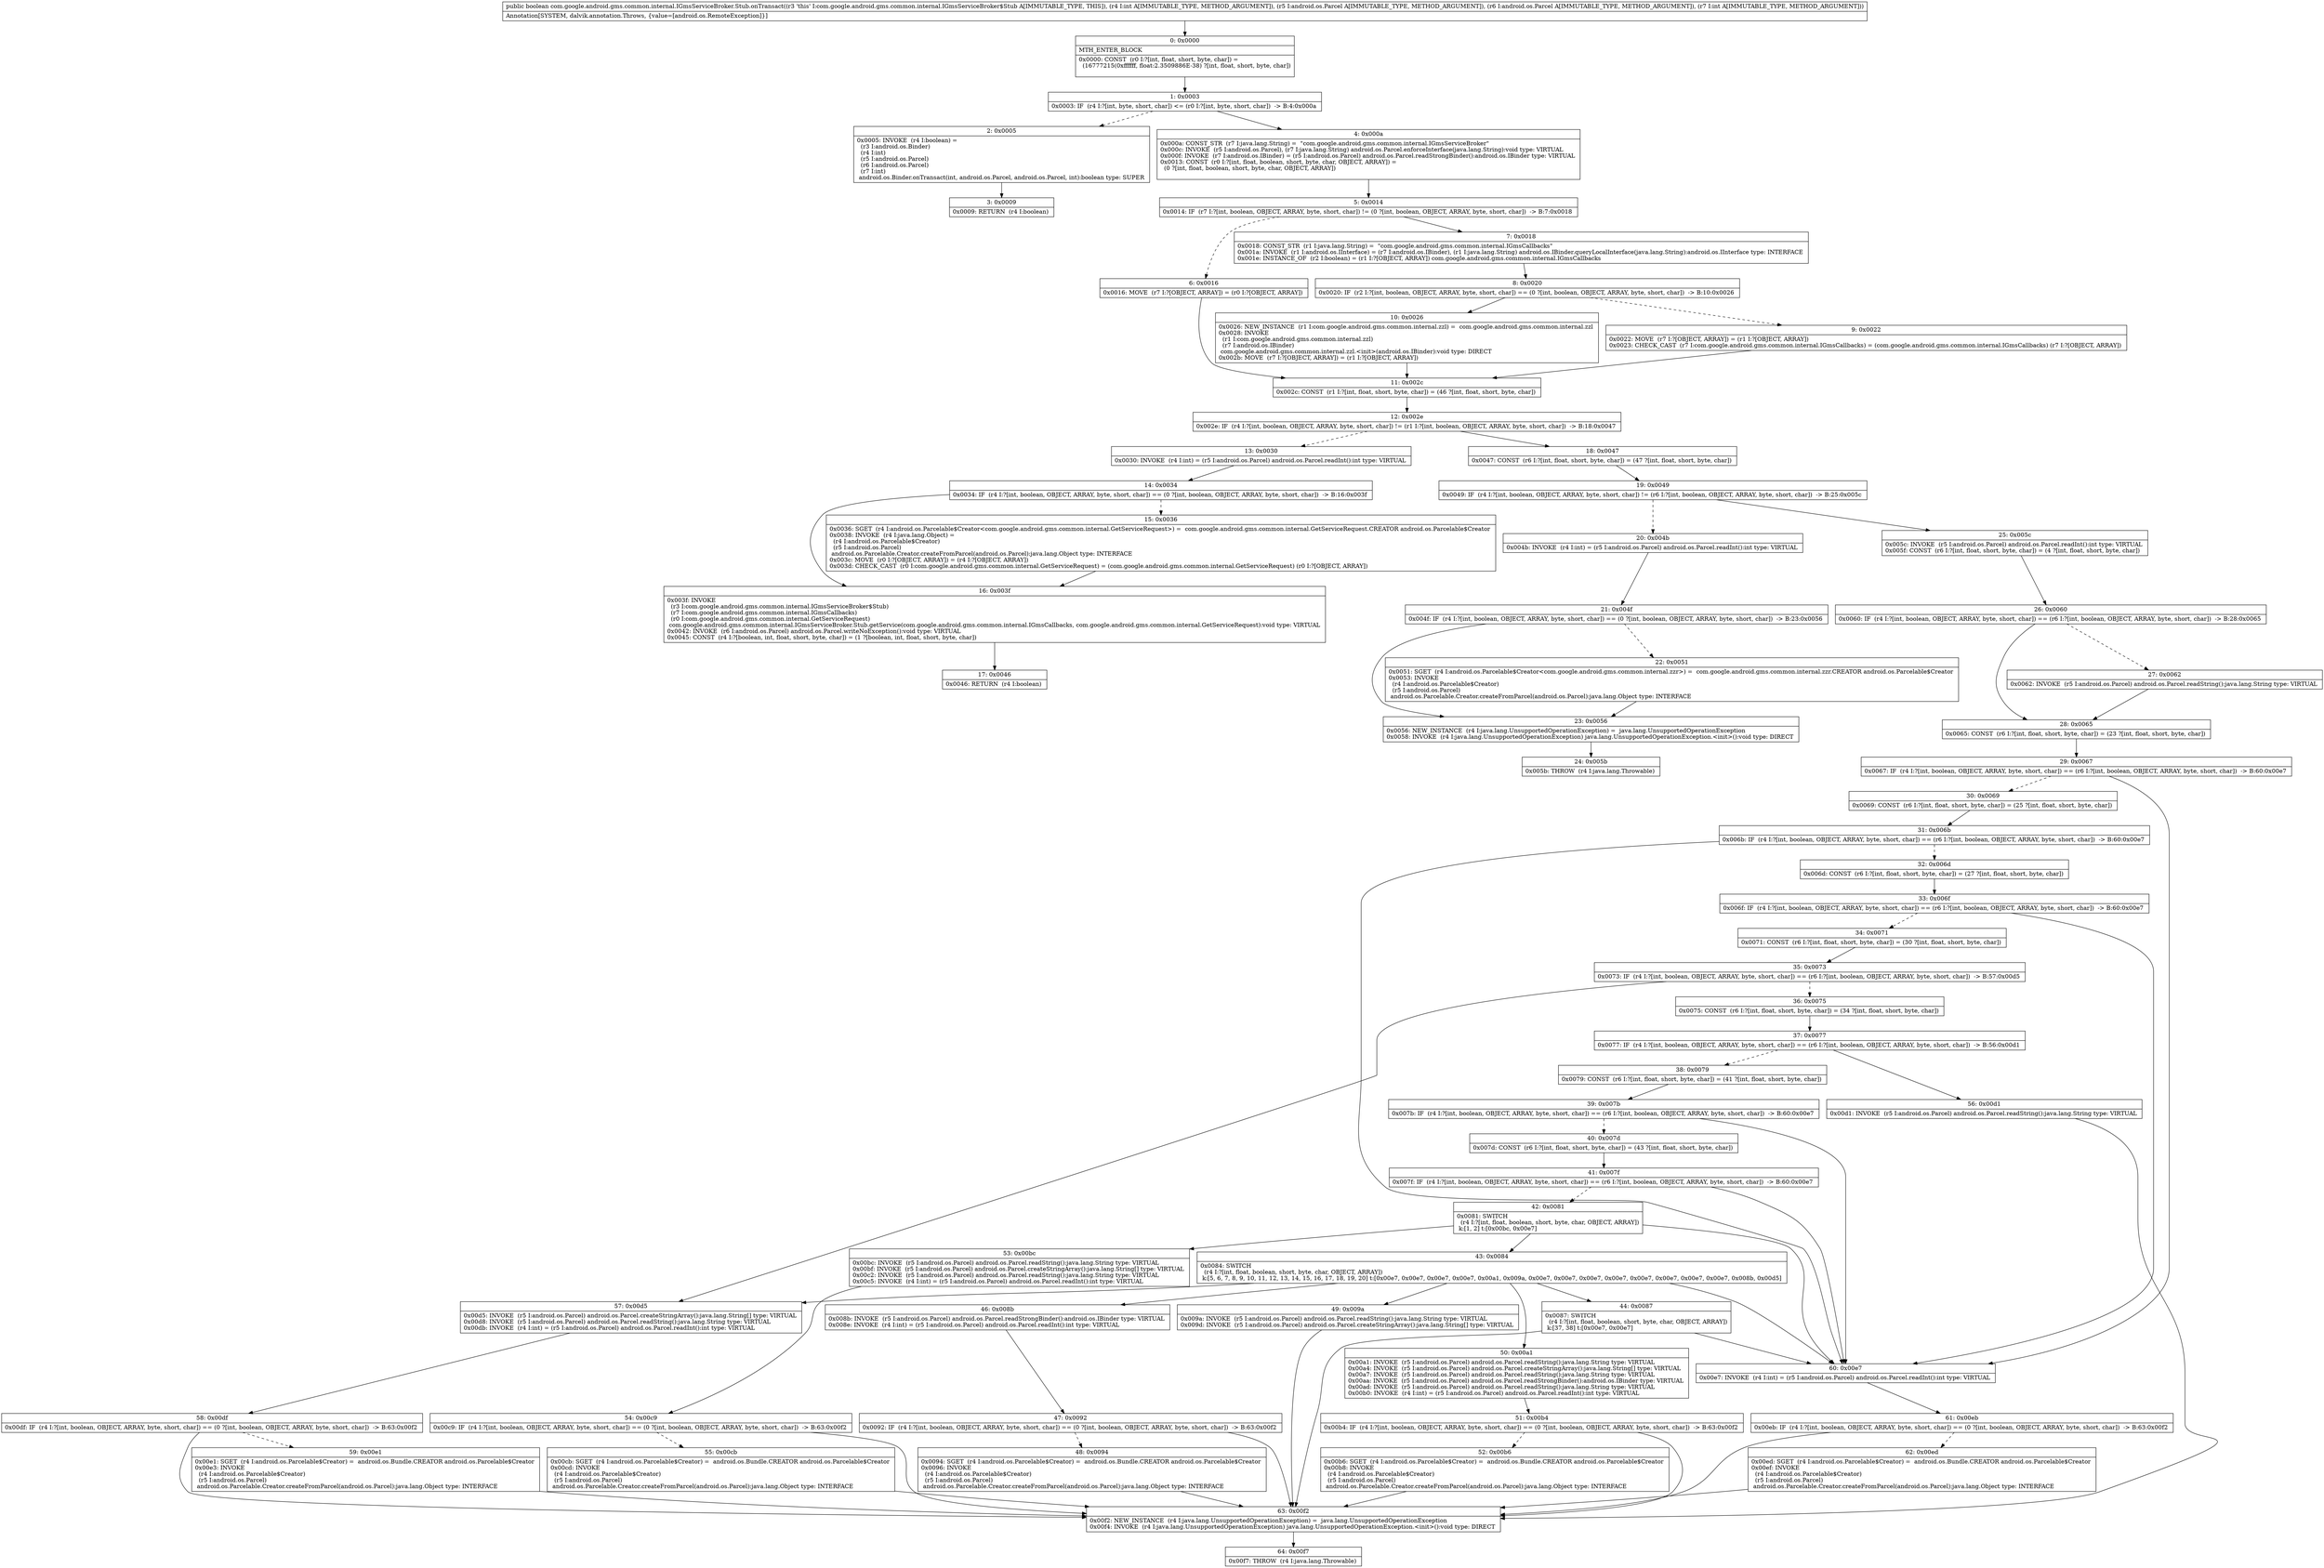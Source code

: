 digraph "CFG forcom.google.android.gms.common.internal.IGmsServiceBroker.Stub.onTransact(ILandroid\/os\/Parcel;Landroid\/os\/Parcel;I)Z" {
Node_0 [shape=record,label="{0\:\ 0x0000|MTH_ENTER_BLOCK\l|0x0000: CONST  (r0 I:?[int, float, short, byte, char]) = \l  (16777215(0xffffff, float:2.3509886E\-38) ?[int, float, short, byte, char])\l \l}"];
Node_1 [shape=record,label="{1\:\ 0x0003|0x0003: IF  (r4 I:?[int, byte, short, char]) \<= (r0 I:?[int, byte, short, char])  \-\> B:4:0x000a \l}"];
Node_2 [shape=record,label="{2\:\ 0x0005|0x0005: INVOKE  (r4 I:boolean) = \l  (r3 I:android.os.Binder)\l  (r4 I:int)\l  (r5 I:android.os.Parcel)\l  (r6 I:android.os.Parcel)\l  (r7 I:int)\l android.os.Binder.onTransact(int, android.os.Parcel, android.os.Parcel, int):boolean type: SUPER \l}"];
Node_3 [shape=record,label="{3\:\ 0x0009|0x0009: RETURN  (r4 I:boolean) \l}"];
Node_4 [shape=record,label="{4\:\ 0x000a|0x000a: CONST_STR  (r7 I:java.lang.String) =  \"com.google.android.gms.common.internal.IGmsServiceBroker\" \l0x000c: INVOKE  (r5 I:android.os.Parcel), (r7 I:java.lang.String) android.os.Parcel.enforceInterface(java.lang.String):void type: VIRTUAL \l0x000f: INVOKE  (r7 I:android.os.IBinder) = (r5 I:android.os.Parcel) android.os.Parcel.readStrongBinder():android.os.IBinder type: VIRTUAL \l0x0013: CONST  (r0 I:?[int, float, boolean, short, byte, char, OBJECT, ARRAY]) = \l  (0 ?[int, float, boolean, short, byte, char, OBJECT, ARRAY])\l \l}"];
Node_5 [shape=record,label="{5\:\ 0x0014|0x0014: IF  (r7 I:?[int, boolean, OBJECT, ARRAY, byte, short, char]) != (0 ?[int, boolean, OBJECT, ARRAY, byte, short, char])  \-\> B:7:0x0018 \l}"];
Node_6 [shape=record,label="{6\:\ 0x0016|0x0016: MOVE  (r7 I:?[OBJECT, ARRAY]) = (r0 I:?[OBJECT, ARRAY]) \l}"];
Node_7 [shape=record,label="{7\:\ 0x0018|0x0018: CONST_STR  (r1 I:java.lang.String) =  \"com.google.android.gms.common.internal.IGmsCallbacks\" \l0x001a: INVOKE  (r1 I:android.os.IInterface) = (r7 I:android.os.IBinder), (r1 I:java.lang.String) android.os.IBinder.queryLocalInterface(java.lang.String):android.os.IInterface type: INTERFACE \l0x001e: INSTANCE_OF  (r2 I:boolean) = (r1 I:?[OBJECT, ARRAY]) com.google.android.gms.common.internal.IGmsCallbacks \l}"];
Node_8 [shape=record,label="{8\:\ 0x0020|0x0020: IF  (r2 I:?[int, boolean, OBJECT, ARRAY, byte, short, char]) == (0 ?[int, boolean, OBJECT, ARRAY, byte, short, char])  \-\> B:10:0x0026 \l}"];
Node_9 [shape=record,label="{9\:\ 0x0022|0x0022: MOVE  (r7 I:?[OBJECT, ARRAY]) = (r1 I:?[OBJECT, ARRAY]) \l0x0023: CHECK_CAST  (r7 I:com.google.android.gms.common.internal.IGmsCallbacks) = (com.google.android.gms.common.internal.IGmsCallbacks) (r7 I:?[OBJECT, ARRAY]) \l}"];
Node_10 [shape=record,label="{10\:\ 0x0026|0x0026: NEW_INSTANCE  (r1 I:com.google.android.gms.common.internal.zzl) =  com.google.android.gms.common.internal.zzl \l0x0028: INVOKE  \l  (r1 I:com.google.android.gms.common.internal.zzl)\l  (r7 I:android.os.IBinder)\l com.google.android.gms.common.internal.zzl.\<init\>(android.os.IBinder):void type: DIRECT \l0x002b: MOVE  (r7 I:?[OBJECT, ARRAY]) = (r1 I:?[OBJECT, ARRAY]) \l}"];
Node_11 [shape=record,label="{11\:\ 0x002c|0x002c: CONST  (r1 I:?[int, float, short, byte, char]) = (46 ?[int, float, short, byte, char]) \l}"];
Node_12 [shape=record,label="{12\:\ 0x002e|0x002e: IF  (r4 I:?[int, boolean, OBJECT, ARRAY, byte, short, char]) != (r1 I:?[int, boolean, OBJECT, ARRAY, byte, short, char])  \-\> B:18:0x0047 \l}"];
Node_13 [shape=record,label="{13\:\ 0x0030|0x0030: INVOKE  (r4 I:int) = (r5 I:android.os.Parcel) android.os.Parcel.readInt():int type: VIRTUAL \l}"];
Node_14 [shape=record,label="{14\:\ 0x0034|0x0034: IF  (r4 I:?[int, boolean, OBJECT, ARRAY, byte, short, char]) == (0 ?[int, boolean, OBJECT, ARRAY, byte, short, char])  \-\> B:16:0x003f \l}"];
Node_15 [shape=record,label="{15\:\ 0x0036|0x0036: SGET  (r4 I:android.os.Parcelable$Creator\<com.google.android.gms.common.internal.GetServiceRequest\>) =  com.google.android.gms.common.internal.GetServiceRequest.CREATOR android.os.Parcelable$Creator \l0x0038: INVOKE  (r4 I:java.lang.Object) = \l  (r4 I:android.os.Parcelable$Creator)\l  (r5 I:android.os.Parcel)\l android.os.Parcelable.Creator.createFromParcel(android.os.Parcel):java.lang.Object type: INTERFACE \l0x003c: MOVE  (r0 I:?[OBJECT, ARRAY]) = (r4 I:?[OBJECT, ARRAY]) \l0x003d: CHECK_CAST  (r0 I:com.google.android.gms.common.internal.GetServiceRequest) = (com.google.android.gms.common.internal.GetServiceRequest) (r0 I:?[OBJECT, ARRAY]) \l}"];
Node_16 [shape=record,label="{16\:\ 0x003f|0x003f: INVOKE  \l  (r3 I:com.google.android.gms.common.internal.IGmsServiceBroker$Stub)\l  (r7 I:com.google.android.gms.common.internal.IGmsCallbacks)\l  (r0 I:com.google.android.gms.common.internal.GetServiceRequest)\l com.google.android.gms.common.internal.IGmsServiceBroker.Stub.getService(com.google.android.gms.common.internal.IGmsCallbacks, com.google.android.gms.common.internal.GetServiceRequest):void type: VIRTUAL \l0x0042: INVOKE  (r6 I:android.os.Parcel) android.os.Parcel.writeNoException():void type: VIRTUAL \l0x0045: CONST  (r4 I:?[boolean, int, float, short, byte, char]) = (1 ?[boolean, int, float, short, byte, char]) \l}"];
Node_17 [shape=record,label="{17\:\ 0x0046|0x0046: RETURN  (r4 I:boolean) \l}"];
Node_18 [shape=record,label="{18\:\ 0x0047|0x0047: CONST  (r6 I:?[int, float, short, byte, char]) = (47 ?[int, float, short, byte, char]) \l}"];
Node_19 [shape=record,label="{19\:\ 0x0049|0x0049: IF  (r4 I:?[int, boolean, OBJECT, ARRAY, byte, short, char]) != (r6 I:?[int, boolean, OBJECT, ARRAY, byte, short, char])  \-\> B:25:0x005c \l}"];
Node_20 [shape=record,label="{20\:\ 0x004b|0x004b: INVOKE  (r4 I:int) = (r5 I:android.os.Parcel) android.os.Parcel.readInt():int type: VIRTUAL \l}"];
Node_21 [shape=record,label="{21\:\ 0x004f|0x004f: IF  (r4 I:?[int, boolean, OBJECT, ARRAY, byte, short, char]) == (0 ?[int, boolean, OBJECT, ARRAY, byte, short, char])  \-\> B:23:0x0056 \l}"];
Node_22 [shape=record,label="{22\:\ 0x0051|0x0051: SGET  (r4 I:android.os.Parcelable$Creator\<com.google.android.gms.common.internal.zzr\>) =  com.google.android.gms.common.internal.zzr.CREATOR android.os.Parcelable$Creator \l0x0053: INVOKE  \l  (r4 I:android.os.Parcelable$Creator)\l  (r5 I:android.os.Parcel)\l android.os.Parcelable.Creator.createFromParcel(android.os.Parcel):java.lang.Object type: INTERFACE \l}"];
Node_23 [shape=record,label="{23\:\ 0x0056|0x0056: NEW_INSTANCE  (r4 I:java.lang.UnsupportedOperationException) =  java.lang.UnsupportedOperationException \l0x0058: INVOKE  (r4 I:java.lang.UnsupportedOperationException) java.lang.UnsupportedOperationException.\<init\>():void type: DIRECT \l}"];
Node_24 [shape=record,label="{24\:\ 0x005b|0x005b: THROW  (r4 I:java.lang.Throwable) \l}"];
Node_25 [shape=record,label="{25\:\ 0x005c|0x005c: INVOKE  (r5 I:android.os.Parcel) android.os.Parcel.readInt():int type: VIRTUAL \l0x005f: CONST  (r6 I:?[int, float, short, byte, char]) = (4 ?[int, float, short, byte, char]) \l}"];
Node_26 [shape=record,label="{26\:\ 0x0060|0x0060: IF  (r4 I:?[int, boolean, OBJECT, ARRAY, byte, short, char]) == (r6 I:?[int, boolean, OBJECT, ARRAY, byte, short, char])  \-\> B:28:0x0065 \l}"];
Node_27 [shape=record,label="{27\:\ 0x0062|0x0062: INVOKE  (r5 I:android.os.Parcel) android.os.Parcel.readString():java.lang.String type: VIRTUAL \l}"];
Node_28 [shape=record,label="{28\:\ 0x0065|0x0065: CONST  (r6 I:?[int, float, short, byte, char]) = (23 ?[int, float, short, byte, char]) \l}"];
Node_29 [shape=record,label="{29\:\ 0x0067|0x0067: IF  (r4 I:?[int, boolean, OBJECT, ARRAY, byte, short, char]) == (r6 I:?[int, boolean, OBJECT, ARRAY, byte, short, char])  \-\> B:60:0x00e7 \l}"];
Node_30 [shape=record,label="{30\:\ 0x0069|0x0069: CONST  (r6 I:?[int, float, short, byte, char]) = (25 ?[int, float, short, byte, char]) \l}"];
Node_31 [shape=record,label="{31\:\ 0x006b|0x006b: IF  (r4 I:?[int, boolean, OBJECT, ARRAY, byte, short, char]) == (r6 I:?[int, boolean, OBJECT, ARRAY, byte, short, char])  \-\> B:60:0x00e7 \l}"];
Node_32 [shape=record,label="{32\:\ 0x006d|0x006d: CONST  (r6 I:?[int, float, short, byte, char]) = (27 ?[int, float, short, byte, char]) \l}"];
Node_33 [shape=record,label="{33\:\ 0x006f|0x006f: IF  (r4 I:?[int, boolean, OBJECT, ARRAY, byte, short, char]) == (r6 I:?[int, boolean, OBJECT, ARRAY, byte, short, char])  \-\> B:60:0x00e7 \l}"];
Node_34 [shape=record,label="{34\:\ 0x0071|0x0071: CONST  (r6 I:?[int, float, short, byte, char]) = (30 ?[int, float, short, byte, char]) \l}"];
Node_35 [shape=record,label="{35\:\ 0x0073|0x0073: IF  (r4 I:?[int, boolean, OBJECT, ARRAY, byte, short, char]) == (r6 I:?[int, boolean, OBJECT, ARRAY, byte, short, char])  \-\> B:57:0x00d5 \l}"];
Node_36 [shape=record,label="{36\:\ 0x0075|0x0075: CONST  (r6 I:?[int, float, short, byte, char]) = (34 ?[int, float, short, byte, char]) \l}"];
Node_37 [shape=record,label="{37\:\ 0x0077|0x0077: IF  (r4 I:?[int, boolean, OBJECT, ARRAY, byte, short, char]) == (r6 I:?[int, boolean, OBJECT, ARRAY, byte, short, char])  \-\> B:56:0x00d1 \l}"];
Node_38 [shape=record,label="{38\:\ 0x0079|0x0079: CONST  (r6 I:?[int, float, short, byte, char]) = (41 ?[int, float, short, byte, char]) \l}"];
Node_39 [shape=record,label="{39\:\ 0x007b|0x007b: IF  (r4 I:?[int, boolean, OBJECT, ARRAY, byte, short, char]) == (r6 I:?[int, boolean, OBJECT, ARRAY, byte, short, char])  \-\> B:60:0x00e7 \l}"];
Node_40 [shape=record,label="{40\:\ 0x007d|0x007d: CONST  (r6 I:?[int, float, short, byte, char]) = (43 ?[int, float, short, byte, char]) \l}"];
Node_41 [shape=record,label="{41\:\ 0x007f|0x007f: IF  (r4 I:?[int, boolean, OBJECT, ARRAY, byte, short, char]) == (r6 I:?[int, boolean, OBJECT, ARRAY, byte, short, char])  \-\> B:60:0x00e7 \l}"];
Node_42 [shape=record,label="{42\:\ 0x0081|0x0081: SWITCH  \l  (r4 I:?[int, float, boolean, short, byte, char, OBJECT, ARRAY])\l k:[1, 2] t:[0x00bc, 0x00e7] \l}"];
Node_43 [shape=record,label="{43\:\ 0x0084|0x0084: SWITCH  \l  (r4 I:?[int, float, boolean, short, byte, char, OBJECT, ARRAY])\l k:[5, 6, 7, 8, 9, 10, 11, 12, 13, 14, 15, 16, 17, 18, 19, 20] t:[0x00e7, 0x00e7, 0x00e7, 0x00e7, 0x00a1, 0x009a, 0x00e7, 0x00e7, 0x00e7, 0x00e7, 0x00e7, 0x00e7, 0x00e7, 0x00e7, 0x008b, 0x00d5] \l}"];
Node_44 [shape=record,label="{44\:\ 0x0087|0x0087: SWITCH  \l  (r4 I:?[int, float, boolean, short, byte, char, OBJECT, ARRAY])\l k:[37, 38] t:[0x00e7, 0x00e7] \l}"];
Node_46 [shape=record,label="{46\:\ 0x008b|0x008b: INVOKE  (r5 I:android.os.Parcel) android.os.Parcel.readStrongBinder():android.os.IBinder type: VIRTUAL \l0x008e: INVOKE  (r4 I:int) = (r5 I:android.os.Parcel) android.os.Parcel.readInt():int type: VIRTUAL \l}"];
Node_47 [shape=record,label="{47\:\ 0x0092|0x0092: IF  (r4 I:?[int, boolean, OBJECT, ARRAY, byte, short, char]) == (0 ?[int, boolean, OBJECT, ARRAY, byte, short, char])  \-\> B:63:0x00f2 \l}"];
Node_48 [shape=record,label="{48\:\ 0x0094|0x0094: SGET  (r4 I:android.os.Parcelable$Creator) =  android.os.Bundle.CREATOR android.os.Parcelable$Creator \l0x0096: INVOKE  \l  (r4 I:android.os.Parcelable$Creator)\l  (r5 I:android.os.Parcel)\l android.os.Parcelable.Creator.createFromParcel(android.os.Parcel):java.lang.Object type: INTERFACE \l}"];
Node_49 [shape=record,label="{49\:\ 0x009a|0x009a: INVOKE  (r5 I:android.os.Parcel) android.os.Parcel.readString():java.lang.String type: VIRTUAL \l0x009d: INVOKE  (r5 I:android.os.Parcel) android.os.Parcel.createStringArray():java.lang.String[] type: VIRTUAL \l}"];
Node_50 [shape=record,label="{50\:\ 0x00a1|0x00a1: INVOKE  (r5 I:android.os.Parcel) android.os.Parcel.readString():java.lang.String type: VIRTUAL \l0x00a4: INVOKE  (r5 I:android.os.Parcel) android.os.Parcel.createStringArray():java.lang.String[] type: VIRTUAL \l0x00a7: INVOKE  (r5 I:android.os.Parcel) android.os.Parcel.readString():java.lang.String type: VIRTUAL \l0x00aa: INVOKE  (r5 I:android.os.Parcel) android.os.Parcel.readStrongBinder():android.os.IBinder type: VIRTUAL \l0x00ad: INVOKE  (r5 I:android.os.Parcel) android.os.Parcel.readString():java.lang.String type: VIRTUAL \l0x00b0: INVOKE  (r4 I:int) = (r5 I:android.os.Parcel) android.os.Parcel.readInt():int type: VIRTUAL \l}"];
Node_51 [shape=record,label="{51\:\ 0x00b4|0x00b4: IF  (r4 I:?[int, boolean, OBJECT, ARRAY, byte, short, char]) == (0 ?[int, boolean, OBJECT, ARRAY, byte, short, char])  \-\> B:63:0x00f2 \l}"];
Node_52 [shape=record,label="{52\:\ 0x00b6|0x00b6: SGET  (r4 I:android.os.Parcelable$Creator) =  android.os.Bundle.CREATOR android.os.Parcelable$Creator \l0x00b8: INVOKE  \l  (r4 I:android.os.Parcelable$Creator)\l  (r5 I:android.os.Parcel)\l android.os.Parcelable.Creator.createFromParcel(android.os.Parcel):java.lang.Object type: INTERFACE \l}"];
Node_53 [shape=record,label="{53\:\ 0x00bc|0x00bc: INVOKE  (r5 I:android.os.Parcel) android.os.Parcel.readString():java.lang.String type: VIRTUAL \l0x00bf: INVOKE  (r5 I:android.os.Parcel) android.os.Parcel.createStringArray():java.lang.String[] type: VIRTUAL \l0x00c2: INVOKE  (r5 I:android.os.Parcel) android.os.Parcel.readString():java.lang.String type: VIRTUAL \l0x00c5: INVOKE  (r4 I:int) = (r5 I:android.os.Parcel) android.os.Parcel.readInt():int type: VIRTUAL \l}"];
Node_54 [shape=record,label="{54\:\ 0x00c9|0x00c9: IF  (r4 I:?[int, boolean, OBJECT, ARRAY, byte, short, char]) == (0 ?[int, boolean, OBJECT, ARRAY, byte, short, char])  \-\> B:63:0x00f2 \l}"];
Node_55 [shape=record,label="{55\:\ 0x00cb|0x00cb: SGET  (r4 I:android.os.Parcelable$Creator) =  android.os.Bundle.CREATOR android.os.Parcelable$Creator \l0x00cd: INVOKE  \l  (r4 I:android.os.Parcelable$Creator)\l  (r5 I:android.os.Parcel)\l android.os.Parcelable.Creator.createFromParcel(android.os.Parcel):java.lang.Object type: INTERFACE \l}"];
Node_56 [shape=record,label="{56\:\ 0x00d1|0x00d1: INVOKE  (r5 I:android.os.Parcel) android.os.Parcel.readString():java.lang.String type: VIRTUAL \l}"];
Node_57 [shape=record,label="{57\:\ 0x00d5|0x00d5: INVOKE  (r5 I:android.os.Parcel) android.os.Parcel.createStringArray():java.lang.String[] type: VIRTUAL \l0x00d8: INVOKE  (r5 I:android.os.Parcel) android.os.Parcel.readString():java.lang.String type: VIRTUAL \l0x00db: INVOKE  (r4 I:int) = (r5 I:android.os.Parcel) android.os.Parcel.readInt():int type: VIRTUAL \l}"];
Node_58 [shape=record,label="{58\:\ 0x00df|0x00df: IF  (r4 I:?[int, boolean, OBJECT, ARRAY, byte, short, char]) == (0 ?[int, boolean, OBJECT, ARRAY, byte, short, char])  \-\> B:63:0x00f2 \l}"];
Node_59 [shape=record,label="{59\:\ 0x00e1|0x00e1: SGET  (r4 I:android.os.Parcelable$Creator) =  android.os.Bundle.CREATOR android.os.Parcelable$Creator \l0x00e3: INVOKE  \l  (r4 I:android.os.Parcelable$Creator)\l  (r5 I:android.os.Parcel)\l android.os.Parcelable.Creator.createFromParcel(android.os.Parcel):java.lang.Object type: INTERFACE \l}"];
Node_60 [shape=record,label="{60\:\ 0x00e7|0x00e7: INVOKE  (r4 I:int) = (r5 I:android.os.Parcel) android.os.Parcel.readInt():int type: VIRTUAL \l}"];
Node_61 [shape=record,label="{61\:\ 0x00eb|0x00eb: IF  (r4 I:?[int, boolean, OBJECT, ARRAY, byte, short, char]) == (0 ?[int, boolean, OBJECT, ARRAY, byte, short, char])  \-\> B:63:0x00f2 \l}"];
Node_62 [shape=record,label="{62\:\ 0x00ed|0x00ed: SGET  (r4 I:android.os.Parcelable$Creator) =  android.os.Bundle.CREATOR android.os.Parcelable$Creator \l0x00ef: INVOKE  \l  (r4 I:android.os.Parcelable$Creator)\l  (r5 I:android.os.Parcel)\l android.os.Parcelable.Creator.createFromParcel(android.os.Parcel):java.lang.Object type: INTERFACE \l}"];
Node_63 [shape=record,label="{63\:\ 0x00f2|0x00f2: NEW_INSTANCE  (r4 I:java.lang.UnsupportedOperationException) =  java.lang.UnsupportedOperationException \l0x00f4: INVOKE  (r4 I:java.lang.UnsupportedOperationException) java.lang.UnsupportedOperationException.\<init\>():void type: DIRECT \l}"];
Node_64 [shape=record,label="{64\:\ 0x00f7|0x00f7: THROW  (r4 I:java.lang.Throwable) \l}"];
MethodNode[shape=record,label="{public boolean com.google.android.gms.common.internal.IGmsServiceBroker.Stub.onTransact((r3 'this' I:com.google.android.gms.common.internal.IGmsServiceBroker$Stub A[IMMUTABLE_TYPE, THIS]), (r4 I:int A[IMMUTABLE_TYPE, METHOD_ARGUMENT]), (r5 I:android.os.Parcel A[IMMUTABLE_TYPE, METHOD_ARGUMENT]), (r6 I:android.os.Parcel A[IMMUTABLE_TYPE, METHOD_ARGUMENT]), (r7 I:int A[IMMUTABLE_TYPE, METHOD_ARGUMENT]))  | Annotation[SYSTEM, dalvik.annotation.Throws, \{value=[android.os.RemoteException]\}]\l}"];
MethodNode -> Node_0;
Node_0 -> Node_1;
Node_1 -> Node_2[style=dashed];
Node_1 -> Node_4;
Node_2 -> Node_3;
Node_4 -> Node_5;
Node_5 -> Node_6[style=dashed];
Node_5 -> Node_7;
Node_6 -> Node_11;
Node_7 -> Node_8;
Node_8 -> Node_9[style=dashed];
Node_8 -> Node_10;
Node_9 -> Node_11;
Node_10 -> Node_11;
Node_11 -> Node_12;
Node_12 -> Node_13[style=dashed];
Node_12 -> Node_18;
Node_13 -> Node_14;
Node_14 -> Node_15[style=dashed];
Node_14 -> Node_16;
Node_15 -> Node_16;
Node_16 -> Node_17;
Node_18 -> Node_19;
Node_19 -> Node_20[style=dashed];
Node_19 -> Node_25;
Node_20 -> Node_21;
Node_21 -> Node_22[style=dashed];
Node_21 -> Node_23;
Node_22 -> Node_23;
Node_23 -> Node_24;
Node_25 -> Node_26;
Node_26 -> Node_27[style=dashed];
Node_26 -> Node_28;
Node_27 -> Node_28;
Node_28 -> Node_29;
Node_29 -> Node_30[style=dashed];
Node_29 -> Node_60;
Node_30 -> Node_31;
Node_31 -> Node_32[style=dashed];
Node_31 -> Node_60;
Node_32 -> Node_33;
Node_33 -> Node_34[style=dashed];
Node_33 -> Node_60;
Node_34 -> Node_35;
Node_35 -> Node_36[style=dashed];
Node_35 -> Node_57;
Node_36 -> Node_37;
Node_37 -> Node_38[style=dashed];
Node_37 -> Node_56;
Node_38 -> Node_39;
Node_39 -> Node_40[style=dashed];
Node_39 -> Node_60;
Node_40 -> Node_41;
Node_41 -> Node_42[style=dashed];
Node_41 -> Node_60;
Node_42 -> Node_43;
Node_42 -> Node_53;
Node_42 -> Node_60;
Node_43 -> Node_44;
Node_43 -> Node_46;
Node_43 -> Node_49;
Node_43 -> Node_50;
Node_43 -> Node_57;
Node_43 -> Node_60;
Node_44 -> Node_60;
Node_44 -> Node_63;
Node_46 -> Node_47;
Node_47 -> Node_48[style=dashed];
Node_47 -> Node_63;
Node_48 -> Node_63;
Node_49 -> Node_63;
Node_50 -> Node_51;
Node_51 -> Node_52[style=dashed];
Node_51 -> Node_63;
Node_52 -> Node_63;
Node_53 -> Node_54;
Node_54 -> Node_55[style=dashed];
Node_54 -> Node_63;
Node_55 -> Node_63;
Node_56 -> Node_63;
Node_57 -> Node_58;
Node_58 -> Node_59[style=dashed];
Node_58 -> Node_63;
Node_59 -> Node_63;
Node_60 -> Node_61;
Node_61 -> Node_62[style=dashed];
Node_61 -> Node_63;
Node_62 -> Node_63;
Node_63 -> Node_64;
}


